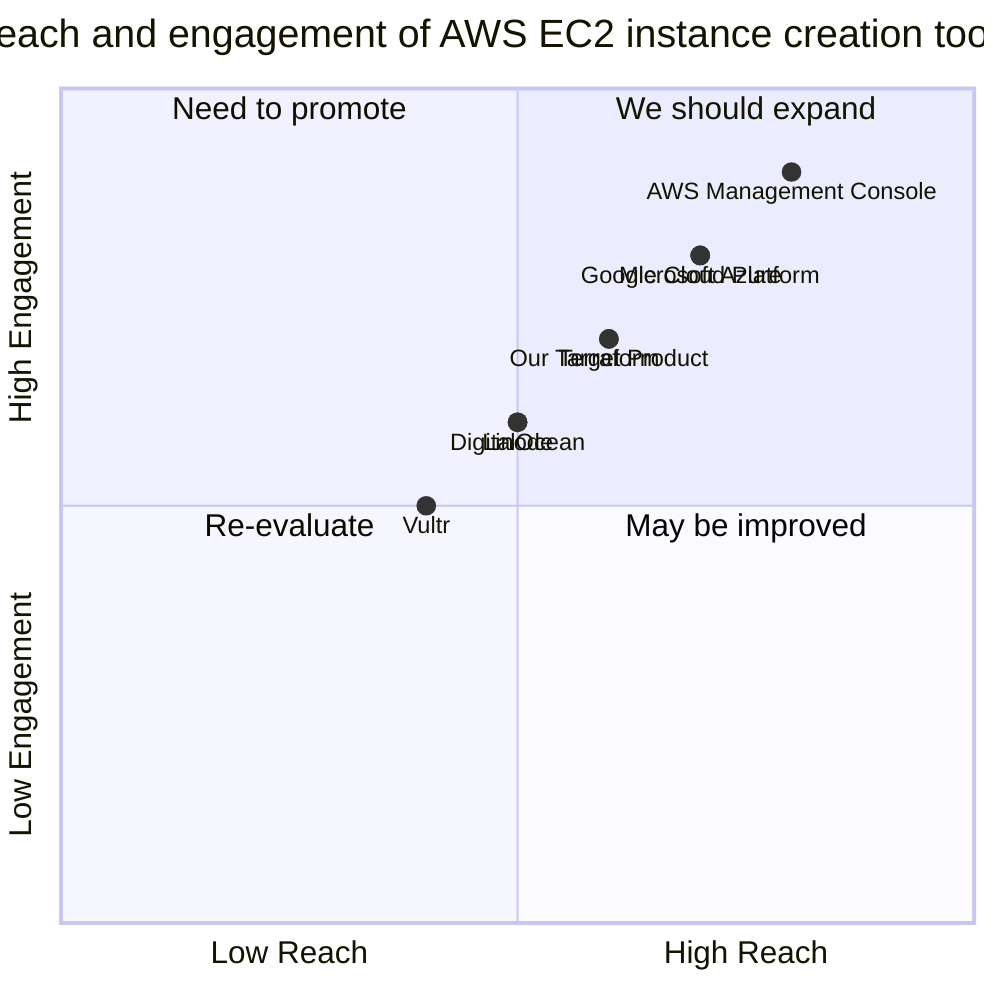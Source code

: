 quadrantChart
    title Reach and engagement of AWS EC2 instance creation tools
    x-axis Low Reach --> High Reach
    y-axis Low Engagement --> High Engagement
    quadrant-1 We should expand
    quadrant-2 Need to promote
    quadrant-3 Re-evaluate
    quadrant-4 May be improved
    "AWS Management Console": [0.8, 0.9]
    "Terraform": [0.6, 0.7]
    "Google Cloud Platform": [0.7, 0.8]
    "Microsoft Azure": [0.7, 0.8]
    "DigitalOcean": [0.5, 0.6]
    "Vultr": [0.4, 0.5]
    "Linode": [0.5, 0.6]
    "Our Target Product": [0.6, 0.7]